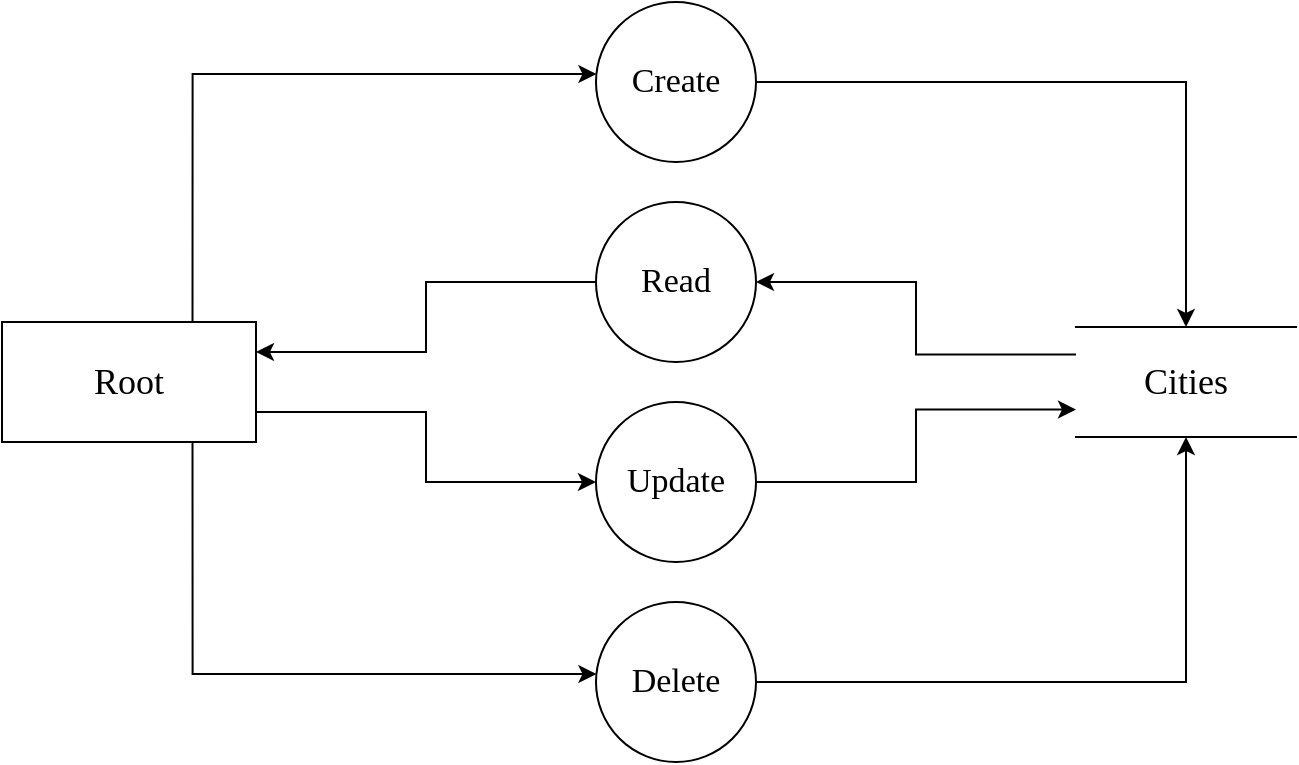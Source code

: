 <mxfile version="17.2.3" type="device"><diagram id="HeBkzXPH-GdMvk_lJBK_" name="Page-1"><mxGraphModel dx="1106" dy="653" grid="1" gridSize="10" guides="1" tooltips="1" connect="1" arrows="1" fold="1" page="1" pageScale="1" pageWidth="827" pageHeight="1169" background="none" math="0" shadow="0"><root><mxCell id="0"/><mxCell id="1" parent="0"/><mxCell id="6l1TLSjAQP7HA2U_qRRk-19" value="" style="edgeStyle=orthogonalEdgeStyle;rounded=0;orthogonalLoop=1;jettySize=auto;html=1;fontFamily=Times New Roman;fontSize=16;entryX=0.25;entryY=1;entryDx=0;entryDy=0;exitX=1;exitY=0;exitDx=0;exitDy=0;" parent="1" edge="1"><mxGeometry relative="1" as="geometry"><mxPoint x="660" y="100" as="targetPoint"/></mxGeometry></mxCell><mxCell id="6l1TLSjAQP7HA2U_qRRk-21" style="edgeStyle=orthogonalEdgeStyle;rounded=0;orthogonalLoop=1;jettySize=auto;html=1;exitX=0.75;exitY=1;exitDx=0;exitDy=0;entryX=1;entryY=1;entryDx=0;entryDy=0;fontFamily=Times New Roman;fontSize=16;" parent="1" edge="1"><mxGeometry relative="1" as="geometry"><Array as="points"><mxPoint x="720" y="247"/></Array><mxPoint x="720" y="100" as="sourcePoint"/></mxGeometry></mxCell><mxCell id="jVrr8x8pMHAeHXl_cqSZ-1" style="edgeStyle=orthogonalEdgeStyle;rounded=0;orthogonalLoop=1;jettySize=auto;html=1;exitX=0.75;exitY=0;exitDx=0;exitDy=0;endArrow=classic;endFill=1;fontFamily=Times New Roman;" edge="1" parent="1" source="jVrr8x8pMHAeHXl_cqSZ-4" target="jVrr8x8pMHAeHXl_cqSZ-10"><mxGeometry relative="1" as="geometry"><Array as="points"><mxPoint x="208" y="270"/></Array></mxGeometry></mxCell><mxCell id="jVrr8x8pMHAeHXl_cqSZ-2" style="edgeStyle=orthogonalEdgeStyle;rounded=0;orthogonalLoop=1;jettySize=auto;html=1;exitX=1;exitY=0.75;exitDx=0;exitDy=0;endArrow=classic;endFill=1;fontFamily=Times New Roman;" edge="1" parent="1" source="jVrr8x8pMHAeHXl_cqSZ-4" target="jVrr8x8pMHAeHXl_cqSZ-12"><mxGeometry relative="1" as="geometry"/></mxCell><mxCell id="jVrr8x8pMHAeHXl_cqSZ-3" style="edgeStyle=orthogonalEdgeStyle;rounded=0;orthogonalLoop=1;jettySize=auto;html=1;exitX=0.75;exitY=1;exitDx=0;exitDy=0;endArrow=classic;endFill=1;fontFamily=Times New Roman;" edge="1" parent="1" source="jVrr8x8pMHAeHXl_cqSZ-4" target="jVrr8x8pMHAeHXl_cqSZ-14"><mxGeometry relative="1" as="geometry"><Array as="points"><mxPoint x="208" y="570"/></Array></mxGeometry></mxCell><mxCell id="jVrr8x8pMHAeHXl_cqSZ-4" value="&lt;font style=&quot;font-size: 18px&quot;&gt;Root&lt;/font&gt;" style="rounded=0;whiteSpace=wrap;html=1;fontFamily=Times New Roman;" vertex="1" parent="1"><mxGeometry x="113" y="394" width="127" height="60" as="geometry"/></mxCell><mxCell id="jVrr8x8pMHAeHXl_cqSZ-5" style="edgeStyle=orthogonalEdgeStyle;rounded=0;orthogonalLoop=1;jettySize=auto;html=1;entryX=1;entryY=0.25;entryDx=0;entryDy=0;fontFamily=Times New Roman;fontSize=14;endArrow=classic;endFill=1;elbow=vertical;" edge="1" parent="1" source="jVrr8x8pMHAeHXl_cqSZ-6" target="jVrr8x8pMHAeHXl_cqSZ-4"><mxGeometry relative="1" as="geometry"/></mxCell><mxCell id="jVrr8x8pMHAeHXl_cqSZ-6" value="&lt;p&gt;&lt;span style=&quot;line-height: 1.1&quot;&gt;&lt;font style=&quot;font-size: 17px&quot;&gt;Read&lt;/font&gt;&lt;/span&gt;&lt;/p&gt;" style="ellipse;whiteSpace=wrap;html=1;aspect=fixed;shadow=0;sketch=0;rotation=0;fontFamily=Times New Roman;" vertex="1" parent="1"><mxGeometry x="410" y="334" width="80" height="80" as="geometry"/></mxCell><mxCell id="jVrr8x8pMHAeHXl_cqSZ-7" style="edgeStyle=orthogonalEdgeStyle;rounded=0;orthogonalLoop=1;jettySize=auto;html=1;exitX=0;exitY=0.25;exitDx=0;exitDy=0;endArrow=classic;endFill=1;fontFamily=Times New Roman;" edge="1" parent="1" source="jVrr8x8pMHAeHXl_cqSZ-8" target="jVrr8x8pMHAeHXl_cqSZ-6"><mxGeometry relative="1" as="geometry"/></mxCell><mxCell id="jVrr8x8pMHAeHXl_cqSZ-8" value="&lt;span style=&quot;font-size: 18px&quot;&gt;Cities&lt;/span&gt;" style="shape=partialRectangle;whiteSpace=wrap;html=1;left=0;right=0;fillColor=default;rounded=0;shadow=0;glass=0;sketch=0;fontFamily=Times New Roman;fontSize=16;gradientColor=none;" vertex="1" parent="1"><mxGeometry x="650" y="396.5" width="110" height="55" as="geometry"/></mxCell><mxCell id="jVrr8x8pMHAeHXl_cqSZ-9" style="edgeStyle=orthogonalEdgeStyle;rounded=0;orthogonalLoop=1;jettySize=auto;html=1;exitX=1;exitY=0.5;exitDx=0;exitDy=0;endArrow=classic;endFill=1;fontFamily=Times New Roman;" edge="1" parent="1" source="jVrr8x8pMHAeHXl_cqSZ-10" target="jVrr8x8pMHAeHXl_cqSZ-8"><mxGeometry relative="1" as="geometry"/></mxCell><mxCell id="jVrr8x8pMHAeHXl_cqSZ-10" value="&lt;p&gt;&lt;span style=&quot;line-height: 1.1&quot;&gt;&lt;font style=&quot;font-size: 17px&quot;&gt;Create&lt;/font&gt;&lt;/span&gt;&lt;/p&gt;" style="ellipse;whiteSpace=wrap;html=1;aspect=fixed;shadow=0;sketch=0;rotation=0;fontFamily=Times New Roman;" vertex="1" parent="1"><mxGeometry x="410" y="234" width="80" height="80" as="geometry"/></mxCell><mxCell id="jVrr8x8pMHAeHXl_cqSZ-11" style="edgeStyle=orthogonalEdgeStyle;rounded=0;orthogonalLoop=1;jettySize=auto;html=1;exitX=1;exitY=0.5;exitDx=0;exitDy=0;entryX=0;entryY=0.75;entryDx=0;entryDy=0;endArrow=classic;endFill=1;fontFamily=Times New Roman;" edge="1" parent="1" source="jVrr8x8pMHAeHXl_cqSZ-12" target="jVrr8x8pMHAeHXl_cqSZ-8"><mxGeometry relative="1" as="geometry"/></mxCell><mxCell id="jVrr8x8pMHAeHXl_cqSZ-12" value="&lt;p&gt;&lt;span style=&quot;line-height: 1.1&quot;&gt;&lt;font style=&quot;font-size: 17px&quot;&gt;Update&lt;/font&gt;&lt;/span&gt;&lt;/p&gt;" style="ellipse;whiteSpace=wrap;html=1;aspect=fixed;shadow=0;sketch=0;rotation=0;fontFamily=Times New Roman;" vertex="1" parent="1"><mxGeometry x="410" y="434" width="80" height="80" as="geometry"/></mxCell><mxCell id="jVrr8x8pMHAeHXl_cqSZ-13" style="edgeStyle=orthogonalEdgeStyle;rounded=0;orthogonalLoop=1;jettySize=auto;html=1;endArrow=classic;endFill=1;fontFamily=Times New Roman;" edge="1" parent="1" source="jVrr8x8pMHAeHXl_cqSZ-14" target="jVrr8x8pMHAeHXl_cqSZ-8"><mxGeometry relative="1" as="geometry"/></mxCell><mxCell id="jVrr8x8pMHAeHXl_cqSZ-14" value="&lt;p&gt;&lt;span style=&quot;line-height: 1.1&quot;&gt;&lt;font style=&quot;font-size: 17px&quot;&gt;Delete&lt;/font&gt;&lt;/span&gt;&lt;/p&gt;" style="ellipse;whiteSpace=wrap;html=1;aspect=fixed;shadow=0;sketch=0;rotation=0;fontFamily=Times New Roman;" vertex="1" parent="1"><mxGeometry x="410" y="534" width="80" height="80" as="geometry"/></mxCell></root></mxGraphModel></diagram></mxfile>
